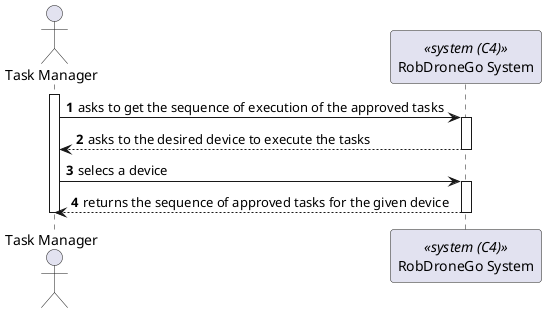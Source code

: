 @startuml process-view
autonumber

actor TM as "Task Manager"
participant SYS as "RobDroneGo System" <<system (C4)>>
participant SYS as "RobDroneGo System" <<system (C4)>>

activate TM

TM -> SYS : asks to get the sequence of execution of the approved tasks
activate SYS
TM <-- SYS : asks to the desired device to execute the tasks
deactivate SYS

TM -> SYS : selecs a device
activate SYS

TM <-- SYS : returns the sequence of approved tasks for the given device
deactivate SYS

deactivate TM

@enduml

